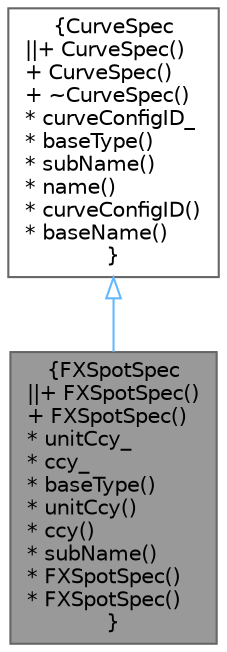 digraph "FXSpotSpec"
{
 // INTERACTIVE_SVG=YES
 // LATEX_PDF_SIZE
  bgcolor="transparent";
  edge [fontname=Helvetica,fontsize=10,labelfontname=Helvetica,labelfontsize=10];
  node [fontname=Helvetica,fontsize=10,shape=box,height=0.2,width=0.4];
  Node1 [label="{FXSpotSpec\n||+ FXSpotSpec()\l+ FXSpotSpec()\l* unitCcy_\l* ccy_\l* baseType()\l* unitCcy()\l* ccy()\l* subName()\l* FXSpotSpec()\l* FXSpotSpec()\l}",height=0.2,width=0.4,color="gray40", fillcolor="grey60", style="filled", fontcolor="black",tooltip="FX Spot description."];
  Node2 -> Node1 [dir="back",color="steelblue1",style="solid",arrowtail="onormal"];
  Node2 [label="{CurveSpec\n||+ CurveSpec()\l+ CurveSpec()\l+ ~CurveSpec()\l* curveConfigID_\l* baseType()\l* subName()\l* name()\l* curveConfigID()\l* baseName()\l}",height=0.2,width=0.4,color="gray40", fillcolor="white", style="filled",URL="$classore_1_1data_1_1_curve_spec.html",tooltip="Curve Specification."];
}

